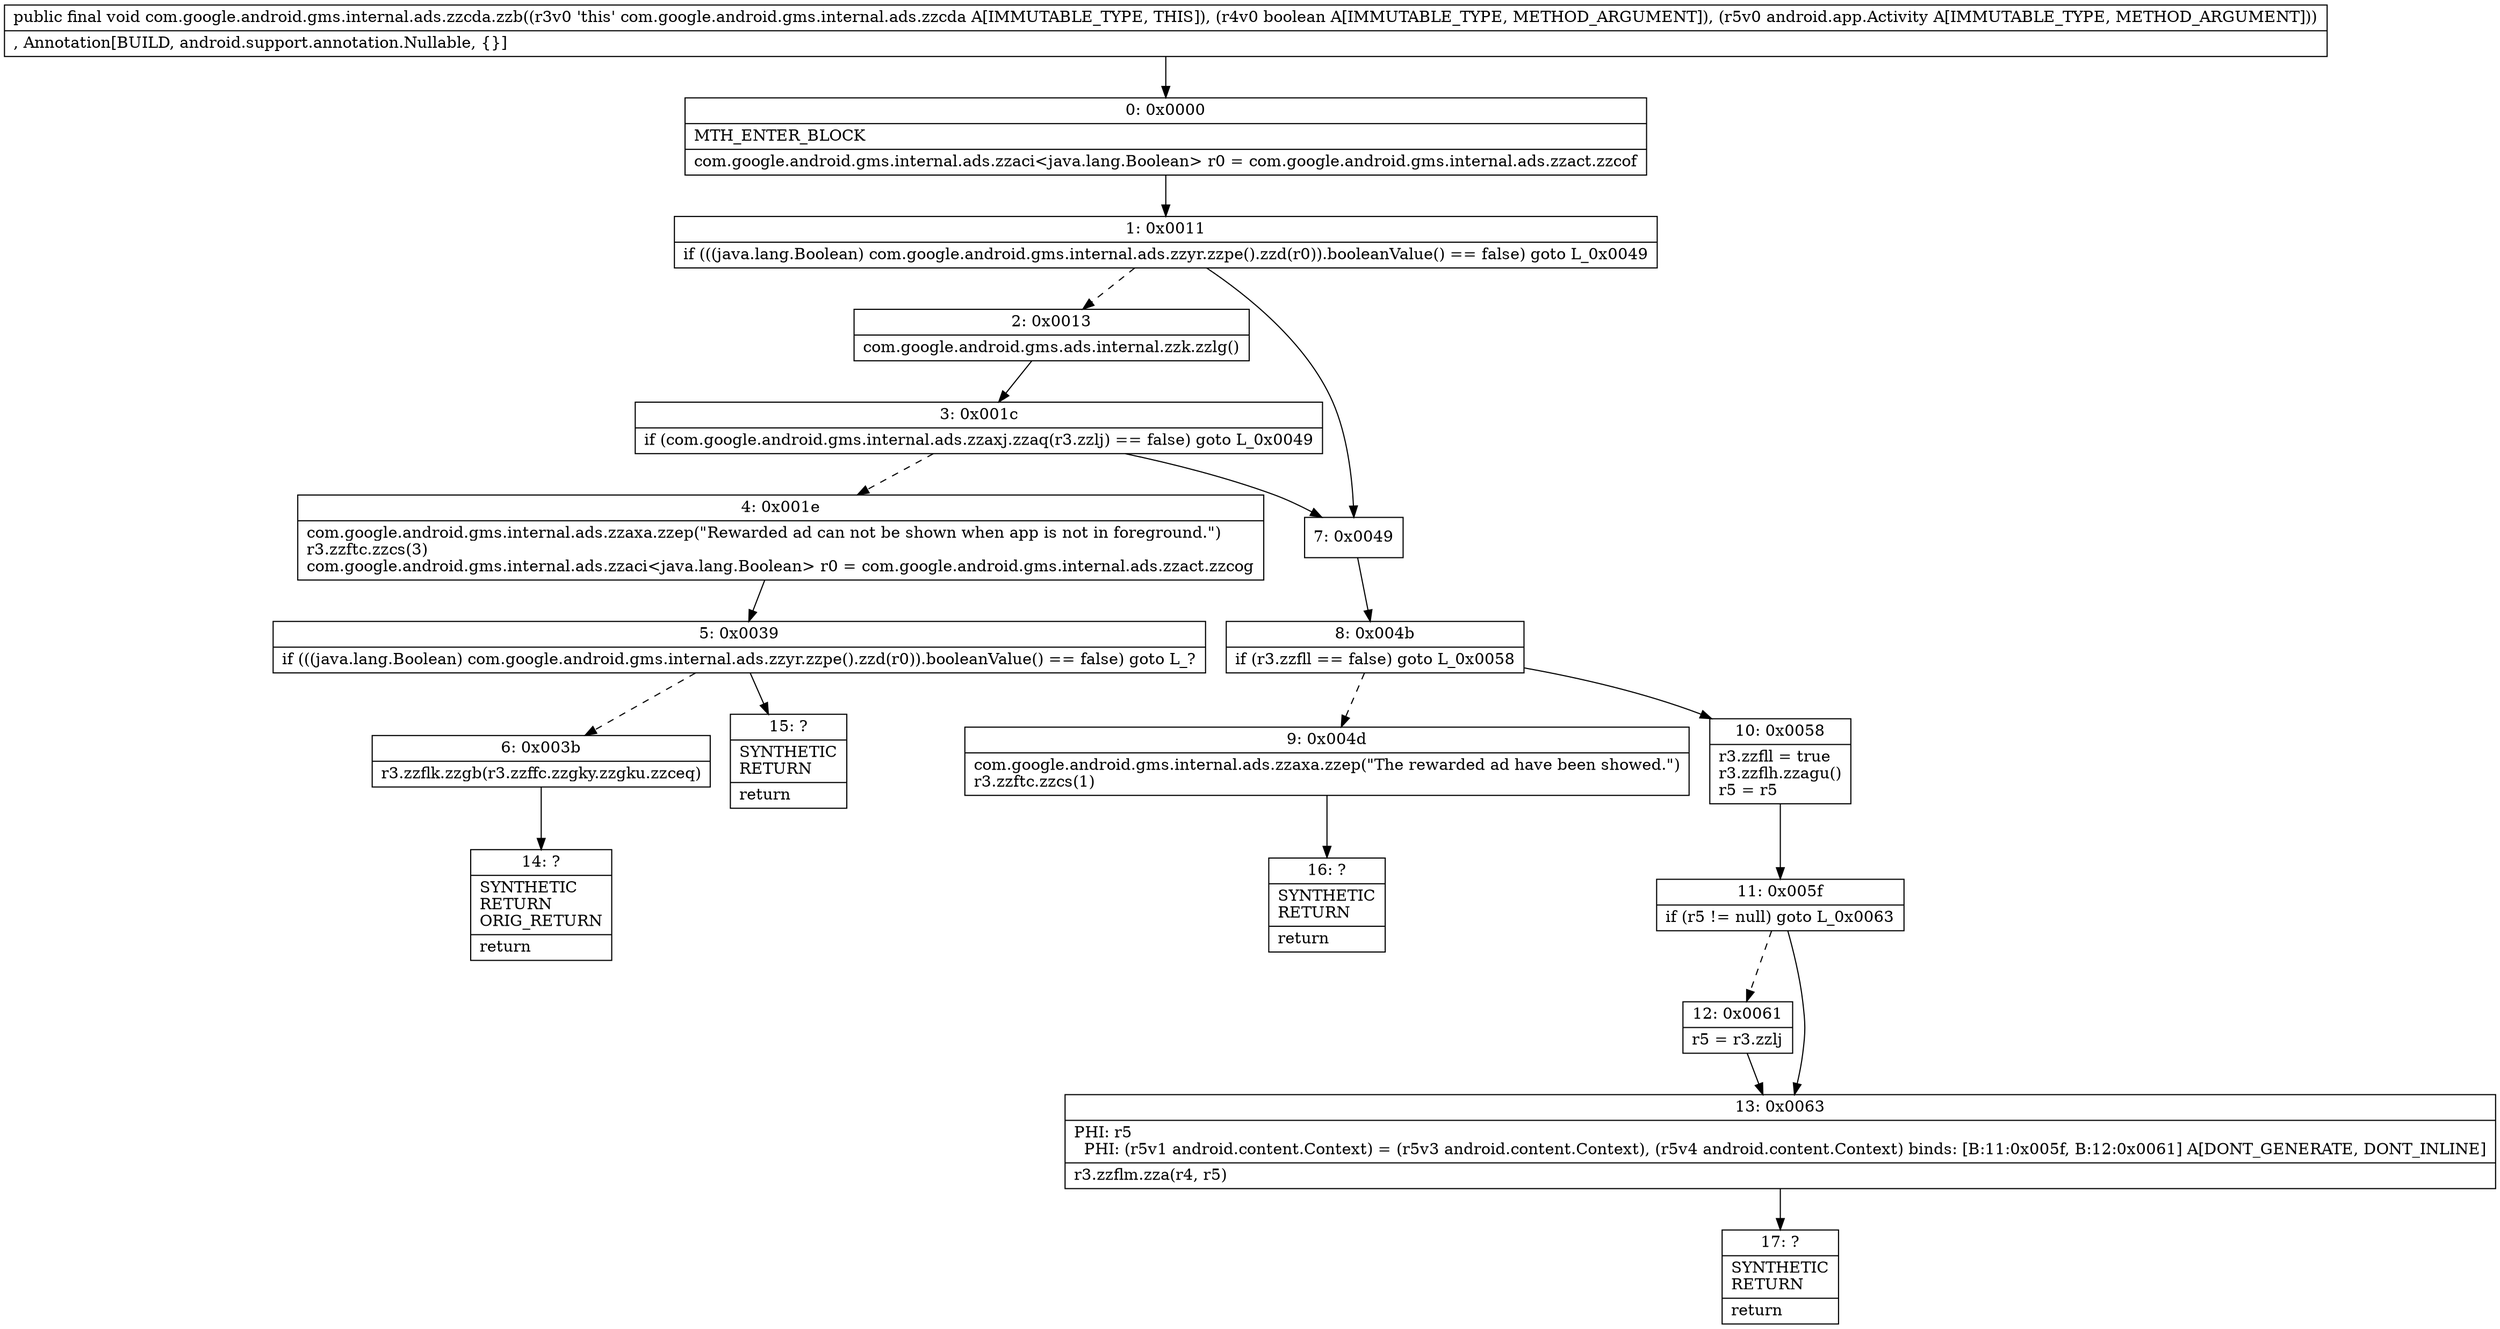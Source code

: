 digraph "CFG forcom.google.android.gms.internal.ads.zzcda.zzb(ZLandroid\/app\/Activity;)V" {
Node_0 [shape=record,label="{0\:\ 0x0000|MTH_ENTER_BLOCK\l|com.google.android.gms.internal.ads.zzaci\<java.lang.Boolean\> r0 = com.google.android.gms.internal.ads.zzact.zzcof\l}"];
Node_1 [shape=record,label="{1\:\ 0x0011|if (((java.lang.Boolean) com.google.android.gms.internal.ads.zzyr.zzpe().zzd(r0)).booleanValue() == false) goto L_0x0049\l}"];
Node_2 [shape=record,label="{2\:\ 0x0013|com.google.android.gms.ads.internal.zzk.zzlg()\l}"];
Node_3 [shape=record,label="{3\:\ 0x001c|if (com.google.android.gms.internal.ads.zzaxj.zzaq(r3.zzlj) == false) goto L_0x0049\l}"];
Node_4 [shape=record,label="{4\:\ 0x001e|com.google.android.gms.internal.ads.zzaxa.zzep(\"Rewarded ad can not be shown when app is not in foreground.\")\lr3.zzftc.zzcs(3)\lcom.google.android.gms.internal.ads.zzaci\<java.lang.Boolean\> r0 = com.google.android.gms.internal.ads.zzact.zzcog\l}"];
Node_5 [shape=record,label="{5\:\ 0x0039|if (((java.lang.Boolean) com.google.android.gms.internal.ads.zzyr.zzpe().zzd(r0)).booleanValue() == false) goto L_?\l}"];
Node_6 [shape=record,label="{6\:\ 0x003b|r3.zzflk.zzgb(r3.zzffc.zzgky.zzgku.zzceq)\l}"];
Node_7 [shape=record,label="{7\:\ 0x0049}"];
Node_8 [shape=record,label="{8\:\ 0x004b|if (r3.zzfll == false) goto L_0x0058\l}"];
Node_9 [shape=record,label="{9\:\ 0x004d|com.google.android.gms.internal.ads.zzaxa.zzep(\"The rewarded ad have been showed.\")\lr3.zzftc.zzcs(1)\l}"];
Node_10 [shape=record,label="{10\:\ 0x0058|r3.zzfll = true\lr3.zzflh.zzagu()\lr5 = r5\l}"];
Node_11 [shape=record,label="{11\:\ 0x005f|if (r5 != null) goto L_0x0063\l}"];
Node_12 [shape=record,label="{12\:\ 0x0061|r5 = r3.zzlj\l}"];
Node_13 [shape=record,label="{13\:\ 0x0063|PHI: r5 \l  PHI: (r5v1 android.content.Context) = (r5v3 android.content.Context), (r5v4 android.content.Context) binds: [B:11:0x005f, B:12:0x0061] A[DONT_GENERATE, DONT_INLINE]\l|r3.zzflm.zza(r4, r5)\l}"];
Node_14 [shape=record,label="{14\:\ ?|SYNTHETIC\lRETURN\lORIG_RETURN\l|return\l}"];
Node_15 [shape=record,label="{15\:\ ?|SYNTHETIC\lRETURN\l|return\l}"];
Node_16 [shape=record,label="{16\:\ ?|SYNTHETIC\lRETURN\l|return\l}"];
Node_17 [shape=record,label="{17\:\ ?|SYNTHETIC\lRETURN\l|return\l}"];
MethodNode[shape=record,label="{public final void com.google.android.gms.internal.ads.zzcda.zzb((r3v0 'this' com.google.android.gms.internal.ads.zzcda A[IMMUTABLE_TYPE, THIS]), (r4v0 boolean A[IMMUTABLE_TYPE, METHOD_ARGUMENT]), (r5v0 android.app.Activity A[IMMUTABLE_TYPE, METHOD_ARGUMENT]))  | , Annotation[BUILD, android.support.annotation.Nullable, \{\}]\l}"];
MethodNode -> Node_0;
Node_0 -> Node_1;
Node_1 -> Node_2[style=dashed];
Node_1 -> Node_7;
Node_2 -> Node_3;
Node_3 -> Node_4[style=dashed];
Node_3 -> Node_7;
Node_4 -> Node_5;
Node_5 -> Node_6[style=dashed];
Node_5 -> Node_15;
Node_6 -> Node_14;
Node_7 -> Node_8;
Node_8 -> Node_9[style=dashed];
Node_8 -> Node_10;
Node_9 -> Node_16;
Node_10 -> Node_11;
Node_11 -> Node_12[style=dashed];
Node_11 -> Node_13;
Node_12 -> Node_13;
Node_13 -> Node_17;
}

